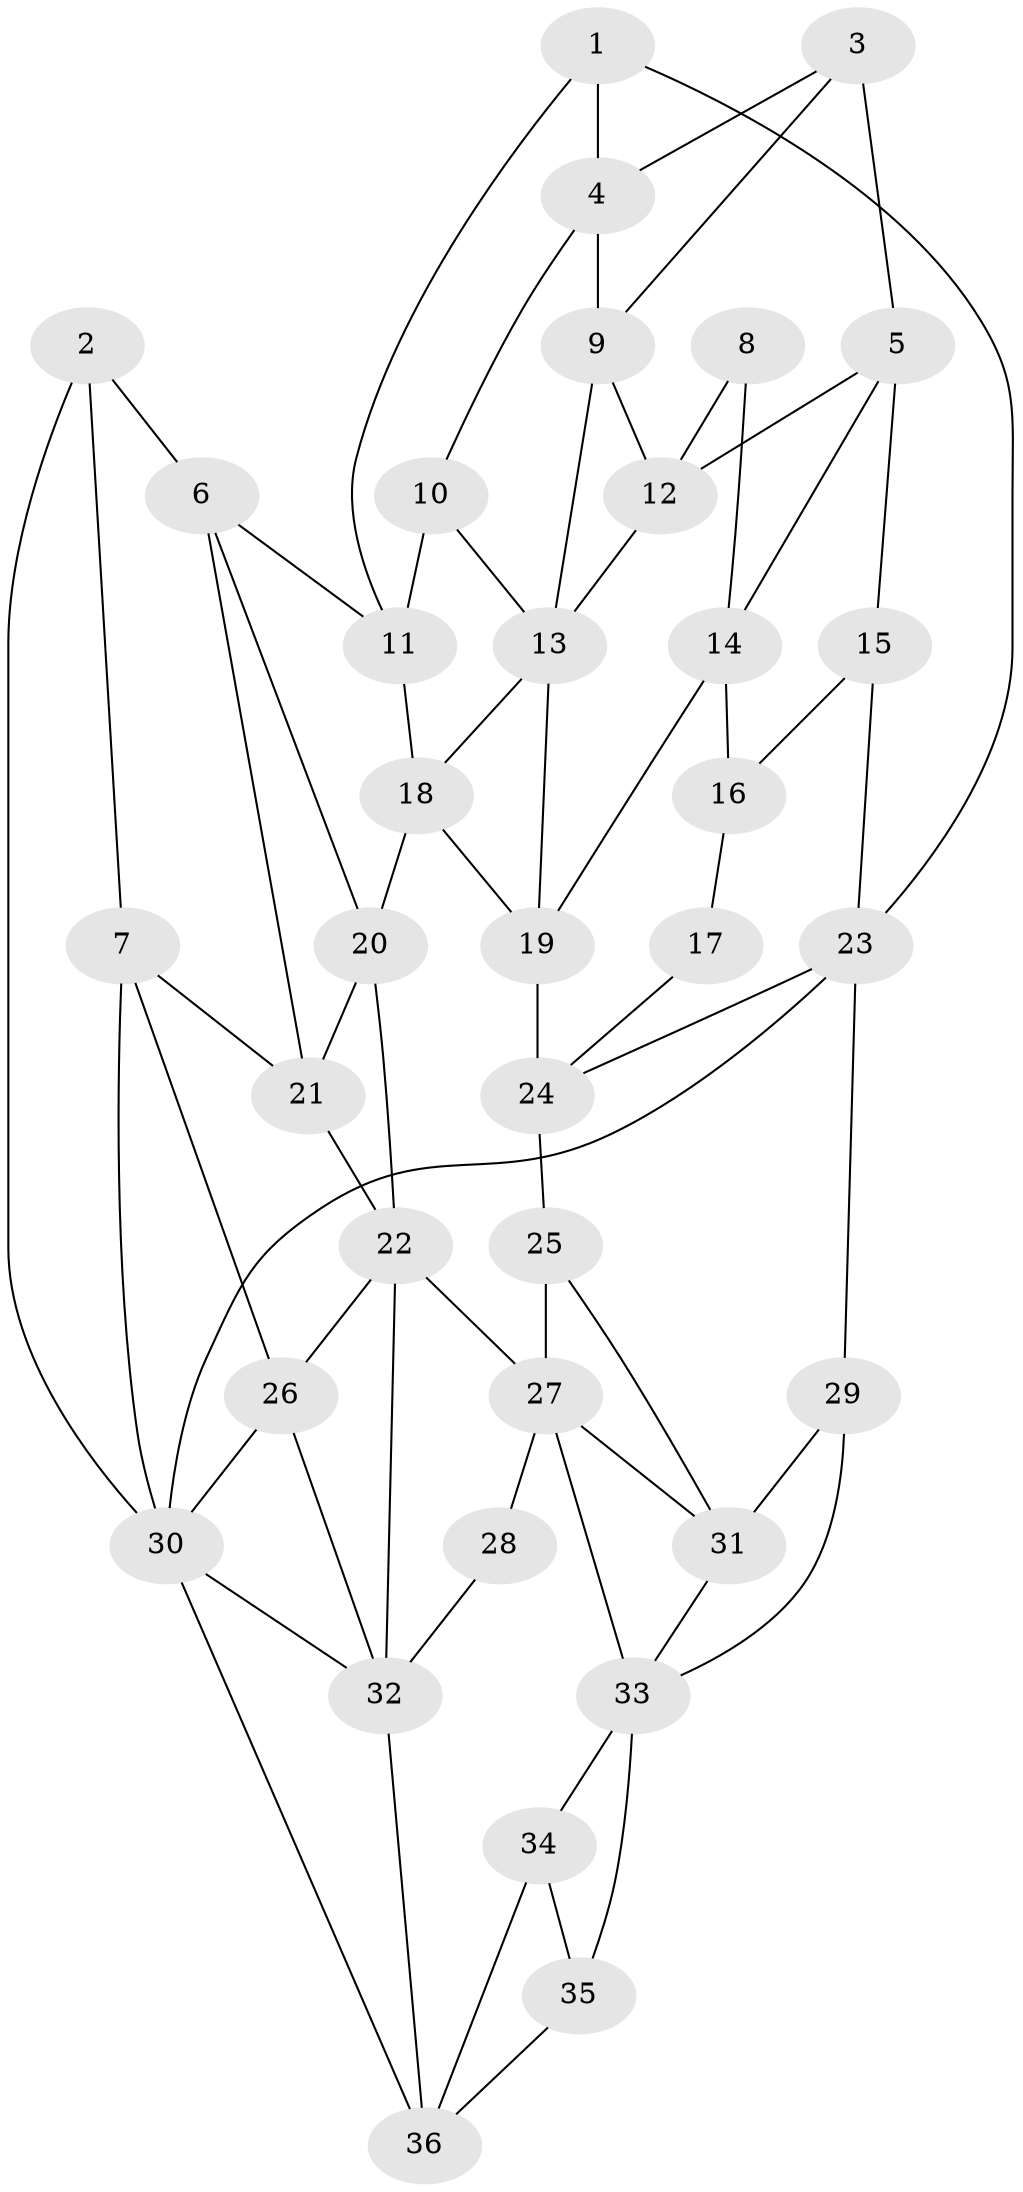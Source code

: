 // original degree distribution, {4: 0.211864406779661, 5: 0.576271186440678, 6: 0.19491525423728814, 3: 0.01694915254237288}
// Generated by graph-tools (version 1.1) at 2025/38/03/04/25 23:38:34]
// undirected, 36 vertices, 68 edges
graph export_dot {
  node [color=gray90,style=filled];
  1;
  2;
  3;
  4;
  5;
  6;
  7;
  8;
  9;
  10;
  11;
  12;
  13;
  14;
  15;
  16;
  17;
  18;
  19;
  20;
  21;
  22;
  23;
  24;
  25;
  26;
  27;
  28;
  29;
  30;
  31;
  32;
  33;
  34;
  35;
  36;
  1 -- 4 [weight=1.0];
  1 -- 11 [weight=1.0];
  1 -- 23 [weight=1.0];
  2 -- 6 [weight=2.0];
  2 -- 7 [weight=1.0];
  2 -- 30 [weight=2.0];
  3 -- 4 [weight=1.0];
  3 -- 5 [weight=2.0];
  3 -- 9 [weight=1.0];
  4 -- 9 [weight=1.0];
  4 -- 10 [weight=1.0];
  5 -- 12 [weight=1.0];
  5 -- 14 [weight=1.0];
  5 -- 15 [weight=1.0];
  6 -- 11 [weight=2.0];
  6 -- 20 [weight=1.0];
  6 -- 21 [weight=1.0];
  7 -- 21 [weight=1.0];
  7 -- 26 [weight=2.0];
  7 -- 30 [weight=1.0];
  8 -- 12 [weight=2.0];
  8 -- 14 [weight=1.0];
  9 -- 12 [weight=2.0];
  9 -- 13 [weight=1.0];
  10 -- 11 [weight=2.0];
  10 -- 13 [weight=1.0];
  11 -- 18 [weight=1.0];
  12 -- 13 [weight=1.0];
  13 -- 18 [weight=1.0];
  13 -- 19 [weight=1.0];
  14 -- 16 [weight=2.0];
  14 -- 19 [weight=1.0];
  15 -- 16 [weight=2.0];
  15 -- 23 [weight=2.0];
  16 -- 17 [weight=2.0];
  17 -- 24 [weight=1.0];
  18 -- 19 [weight=1.0];
  18 -- 20 [weight=1.0];
  19 -- 24 [weight=2.0];
  20 -- 21 [weight=2.0];
  20 -- 22 [weight=2.0];
  21 -- 22 [weight=1.0];
  22 -- 26 [weight=1.0];
  22 -- 27 [weight=1.0];
  22 -- 32 [weight=1.0];
  23 -- 24 [weight=1.0];
  23 -- 29 [weight=1.0];
  23 -- 30 [weight=2.0];
  24 -- 25 [weight=2.0];
  25 -- 27 [weight=1.0];
  25 -- 31 [weight=1.0];
  26 -- 30 [weight=1.0];
  26 -- 32 [weight=1.0];
  27 -- 28 [weight=1.0];
  27 -- 31 [weight=1.0];
  27 -- 33 [weight=1.0];
  28 -- 32 [weight=2.0];
  29 -- 31 [weight=1.0];
  29 -- 33 [weight=1.0];
  30 -- 32 [weight=1.0];
  30 -- 36 [weight=1.0];
  31 -- 33 [weight=1.0];
  32 -- 36 [weight=1.0];
  33 -- 34 [weight=2.0];
  33 -- 35 [weight=1.0];
  34 -- 35 [weight=1.0];
  34 -- 36 [weight=1.0];
  35 -- 36 [weight=1.0];
}
